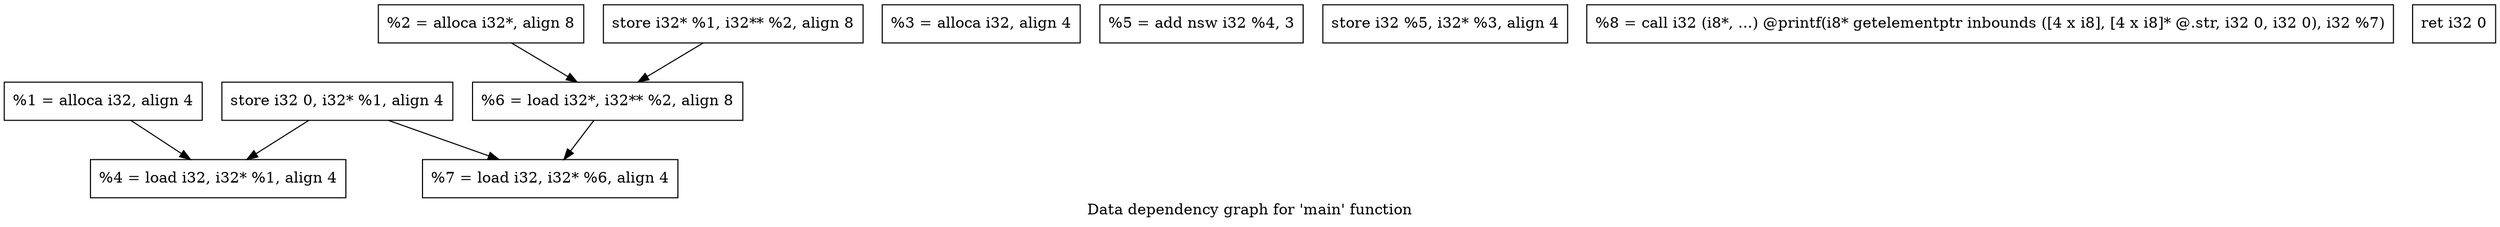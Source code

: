 digraph "Data dependency graph for 'main' function" {
	label="Data dependency graph for 'main' function";

	Node0x173a750 [shape=record,label="{  %1 = alloca i32, align 4}"];
	Node0x173a750 -> Node0x173a8a0;
	Node0x173a7c0 [shape=record,label="{  %2 = alloca i32*, align 8}"];
	Node0x173a7c0 -> Node0x173bd70;
	Node0x173a830 [shape=record,label="{  %3 = alloca i32, align 4}"];
	Node0x173a8d0 [shape=record,label="{  store i32 0, i32* %1, align 4}"];
	Node0x173a8d0 -> Node0x173a8a0;
	Node0x173a8d0 -> Node0x173be70;
	Node0x173a940 [shape=record,label="{  store i32* %1, i32** %2, align 8}"];
	Node0x173a940 -> Node0x173bd70;
	Node0x173a8a0 [shape=record,label="{  %4 = load i32, i32* %1, align 4}"];
	Node0x173bc90 [shape=record,label="{  %5 = add nsw i32 %4, 3}"];
	Node0x173bd00 [shape=record,label="{  store i32 %5, i32* %3, align 4}"];
	Node0x173bd70 [shape=record,label="{  %6 = load i32*, i32** %2, align 8}"];
	Node0x173bd70 -> Node0x173be70;
	Node0x173be70 [shape=record,label="{  %7 = load i32, i32* %6, align 4}"];
	Node0x173bef0 [shape=record,label="{  %8 = call i32 (i8*, ...) @printf(i8* getelementptr inbounds ([4 x i8], [4 x i8]* @.str, i32 0, i32 0), i32 %7)}"];
	Node0x173bf60 [shape=record,label="{  ret i32 0}"];
}
